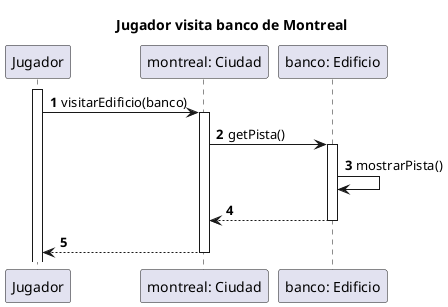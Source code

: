 @startuml

autonumber
title "Jugador visita banco de Montreal"
activate Jugador
Jugador -> "montreal: Ciudad": visitarEdificio(banco)
activate "montreal: Ciudad"
"montreal: Ciudad" -> "banco: Edificio": getPista()
activate "banco: Edificio"
"banco: Edificio" -> "banco: Edificio": mostrarPista()
"banco: Edificio" --> "montreal: Ciudad"
deactivate "banco: Edificio"
"montreal: Ciudad" --> Jugador
deactivate "montreal: Ciudad"

@enduml